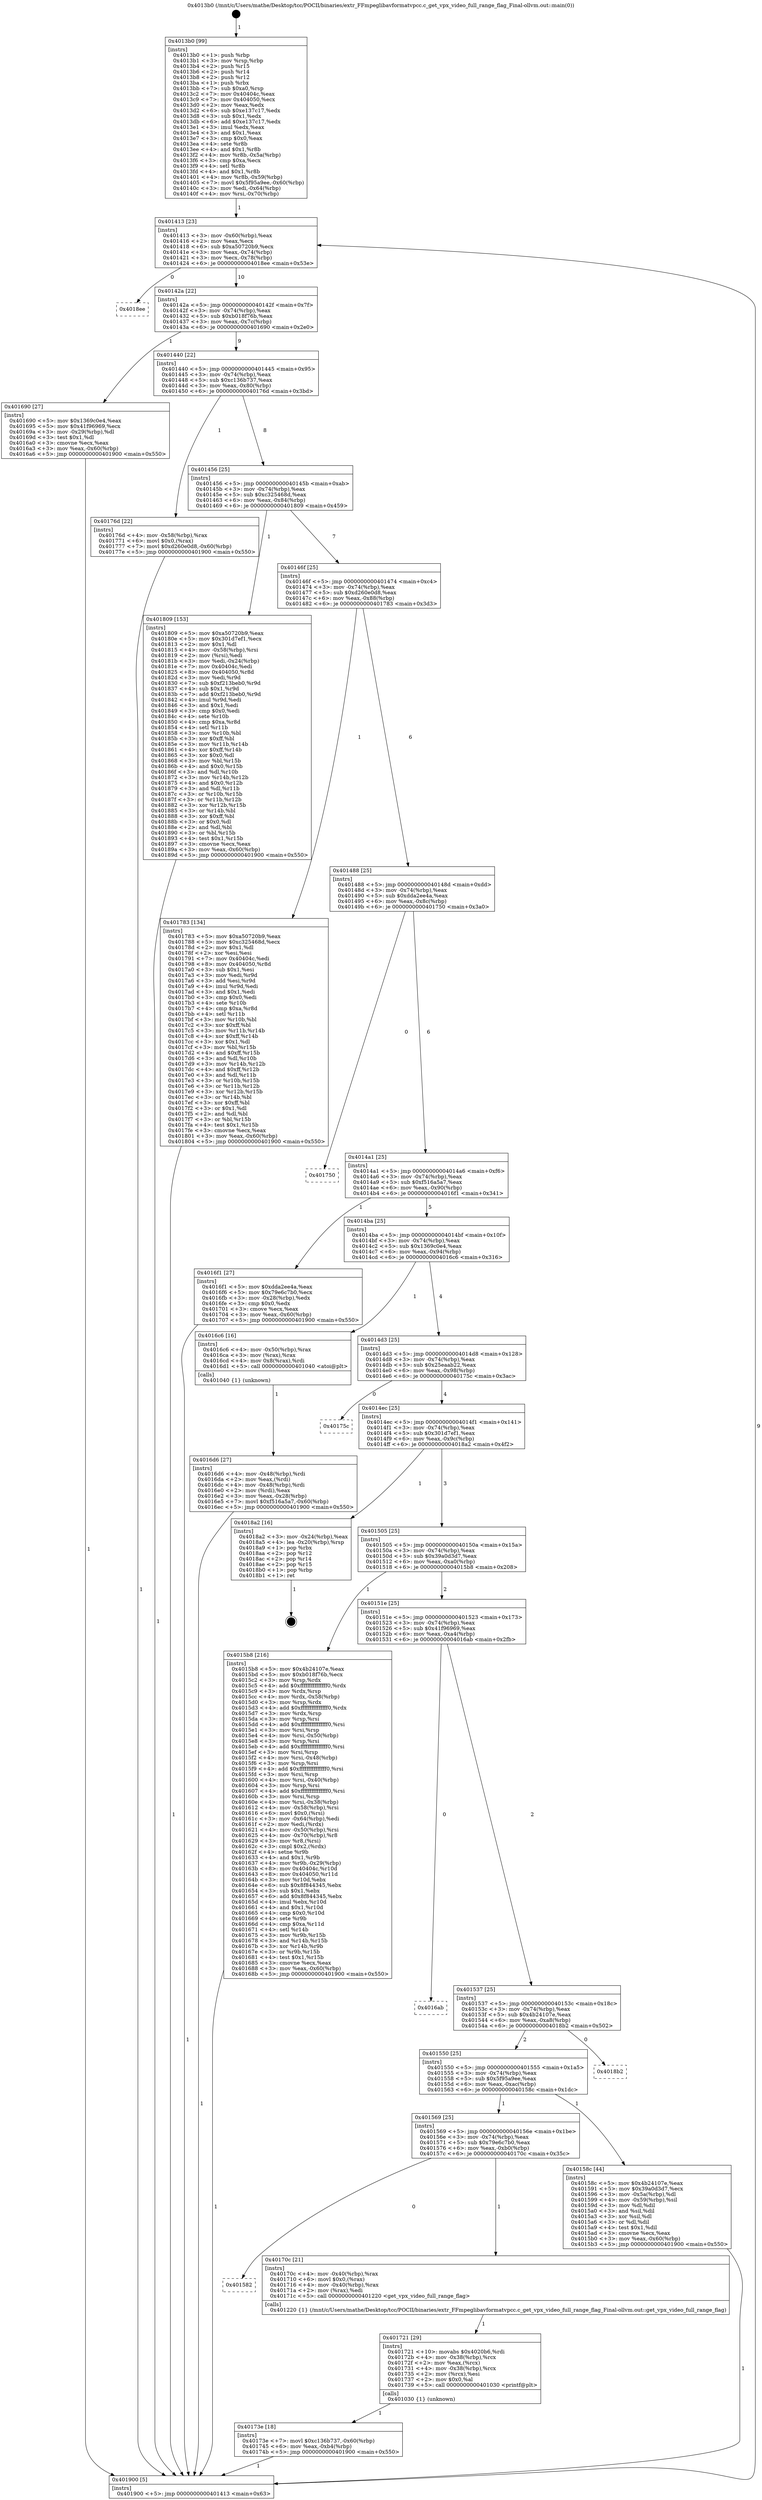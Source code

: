 digraph "0x4013b0" {
  label = "0x4013b0 (/mnt/c/Users/mathe/Desktop/tcc/POCII/binaries/extr_FFmpeglibavformatvpcc.c_get_vpx_video_full_range_flag_Final-ollvm.out::main(0))"
  labelloc = "t"
  node[shape=record]

  Entry [label="",width=0.3,height=0.3,shape=circle,fillcolor=black,style=filled]
  "0x401413" [label="{
     0x401413 [23]\l
     | [instrs]\l
     &nbsp;&nbsp;0x401413 \<+3\>: mov -0x60(%rbp),%eax\l
     &nbsp;&nbsp;0x401416 \<+2\>: mov %eax,%ecx\l
     &nbsp;&nbsp;0x401418 \<+6\>: sub $0xa50720b9,%ecx\l
     &nbsp;&nbsp;0x40141e \<+3\>: mov %eax,-0x74(%rbp)\l
     &nbsp;&nbsp;0x401421 \<+3\>: mov %ecx,-0x78(%rbp)\l
     &nbsp;&nbsp;0x401424 \<+6\>: je 00000000004018ee \<main+0x53e\>\l
  }"]
  "0x4018ee" [label="{
     0x4018ee\l
  }", style=dashed]
  "0x40142a" [label="{
     0x40142a [22]\l
     | [instrs]\l
     &nbsp;&nbsp;0x40142a \<+5\>: jmp 000000000040142f \<main+0x7f\>\l
     &nbsp;&nbsp;0x40142f \<+3\>: mov -0x74(%rbp),%eax\l
     &nbsp;&nbsp;0x401432 \<+5\>: sub $0xb018f76b,%eax\l
     &nbsp;&nbsp;0x401437 \<+3\>: mov %eax,-0x7c(%rbp)\l
     &nbsp;&nbsp;0x40143a \<+6\>: je 0000000000401690 \<main+0x2e0\>\l
  }"]
  Exit [label="",width=0.3,height=0.3,shape=circle,fillcolor=black,style=filled,peripheries=2]
  "0x401690" [label="{
     0x401690 [27]\l
     | [instrs]\l
     &nbsp;&nbsp;0x401690 \<+5\>: mov $0x1369c0e4,%eax\l
     &nbsp;&nbsp;0x401695 \<+5\>: mov $0x41f96969,%ecx\l
     &nbsp;&nbsp;0x40169a \<+3\>: mov -0x29(%rbp),%dl\l
     &nbsp;&nbsp;0x40169d \<+3\>: test $0x1,%dl\l
     &nbsp;&nbsp;0x4016a0 \<+3\>: cmovne %ecx,%eax\l
     &nbsp;&nbsp;0x4016a3 \<+3\>: mov %eax,-0x60(%rbp)\l
     &nbsp;&nbsp;0x4016a6 \<+5\>: jmp 0000000000401900 \<main+0x550\>\l
  }"]
  "0x401440" [label="{
     0x401440 [22]\l
     | [instrs]\l
     &nbsp;&nbsp;0x401440 \<+5\>: jmp 0000000000401445 \<main+0x95\>\l
     &nbsp;&nbsp;0x401445 \<+3\>: mov -0x74(%rbp),%eax\l
     &nbsp;&nbsp;0x401448 \<+5\>: sub $0xc136b737,%eax\l
     &nbsp;&nbsp;0x40144d \<+3\>: mov %eax,-0x80(%rbp)\l
     &nbsp;&nbsp;0x401450 \<+6\>: je 000000000040176d \<main+0x3bd\>\l
  }"]
  "0x40173e" [label="{
     0x40173e [18]\l
     | [instrs]\l
     &nbsp;&nbsp;0x40173e \<+7\>: movl $0xc136b737,-0x60(%rbp)\l
     &nbsp;&nbsp;0x401745 \<+6\>: mov %eax,-0xb4(%rbp)\l
     &nbsp;&nbsp;0x40174b \<+5\>: jmp 0000000000401900 \<main+0x550\>\l
  }"]
  "0x40176d" [label="{
     0x40176d [22]\l
     | [instrs]\l
     &nbsp;&nbsp;0x40176d \<+4\>: mov -0x58(%rbp),%rax\l
     &nbsp;&nbsp;0x401771 \<+6\>: movl $0x0,(%rax)\l
     &nbsp;&nbsp;0x401777 \<+7\>: movl $0xd260e0d8,-0x60(%rbp)\l
     &nbsp;&nbsp;0x40177e \<+5\>: jmp 0000000000401900 \<main+0x550\>\l
  }"]
  "0x401456" [label="{
     0x401456 [25]\l
     | [instrs]\l
     &nbsp;&nbsp;0x401456 \<+5\>: jmp 000000000040145b \<main+0xab\>\l
     &nbsp;&nbsp;0x40145b \<+3\>: mov -0x74(%rbp),%eax\l
     &nbsp;&nbsp;0x40145e \<+5\>: sub $0xc325468d,%eax\l
     &nbsp;&nbsp;0x401463 \<+6\>: mov %eax,-0x84(%rbp)\l
     &nbsp;&nbsp;0x401469 \<+6\>: je 0000000000401809 \<main+0x459\>\l
  }"]
  "0x401721" [label="{
     0x401721 [29]\l
     | [instrs]\l
     &nbsp;&nbsp;0x401721 \<+10\>: movabs $0x4020b6,%rdi\l
     &nbsp;&nbsp;0x40172b \<+4\>: mov -0x38(%rbp),%rcx\l
     &nbsp;&nbsp;0x40172f \<+2\>: mov %eax,(%rcx)\l
     &nbsp;&nbsp;0x401731 \<+4\>: mov -0x38(%rbp),%rcx\l
     &nbsp;&nbsp;0x401735 \<+2\>: mov (%rcx),%esi\l
     &nbsp;&nbsp;0x401737 \<+2\>: mov $0x0,%al\l
     &nbsp;&nbsp;0x401739 \<+5\>: call 0000000000401030 \<printf@plt\>\l
     | [calls]\l
     &nbsp;&nbsp;0x401030 \{1\} (unknown)\l
  }"]
  "0x401809" [label="{
     0x401809 [153]\l
     | [instrs]\l
     &nbsp;&nbsp;0x401809 \<+5\>: mov $0xa50720b9,%eax\l
     &nbsp;&nbsp;0x40180e \<+5\>: mov $0x301d7ef1,%ecx\l
     &nbsp;&nbsp;0x401813 \<+2\>: mov $0x1,%dl\l
     &nbsp;&nbsp;0x401815 \<+4\>: mov -0x58(%rbp),%rsi\l
     &nbsp;&nbsp;0x401819 \<+2\>: mov (%rsi),%edi\l
     &nbsp;&nbsp;0x40181b \<+3\>: mov %edi,-0x24(%rbp)\l
     &nbsp;&nbsp;0x40181e \<+7\>: mov 0x40404c,%edi\l
     &nbsp;&nbsp;0x401825 \<+8\>: mov 0x404050,%r8d\l
     &nbsp;&nbsp;0x40182d \<+3\>: mov %edi,%r9d\l
     &nbsp;&nbsp;0x401830 \<+7\>: sub $0xf213beb0,%r9d\l
     &nbsp;&nbsp;0x401837 \<+4\>: sub $0x1,%r9d\l
     &nbsp;&nbsp;0x40183b \<+7\>: add $0xf213beb0,%r9d\l
     &nbsp;&nbsp;0x401842 \<+4\>: imul %r9d,%edi\l
     &nbsp;&nbsp;0x401846 \<+3\>: and $0x1,%edi\l
     &nbsp;&nbsp;0x401849 \<+3\>: cmp $0x0,%edi\l
     &nbsp;&nbsp;0x40184c \<+4\>: sete %r10b\l
     &nbsp;&nbsp;0x401850 \<+4\>: cmp $0xa,%r8d\l
     &nbsp;&nbsp;0x401854 \<+4\>: setl %r11b\l
     &nbsp;&nbsp;0x401858 \<+3\>: mov %r10b,%bl\l
     &nbsp;&nbsp;0x40185b \<+3\>: xor $0xff,%bl\l
     &nbsp;&nbsp;0x40185e \<+3\>: mov %r11b,%r14b\l
     &nbsp;&nbsp;0x401861 \<+4\>: xor $0xff,%r14b\l
     &nbsp;&nbsp;0x401865 \<+3\>: xor $0x0,%dl\l
     &nbsp;&nbsp;0x401868 \<+3\>: mov %bl,%r15b\l
     &nbsp;&nbsp;0x40186b \<+4\>: and $0x0,%r15b\l
     &nbsp;&nbsp;0x40186f \<+3\>: and %dl,%r10b\l
     &nbsp;&nbsp;0x401872 \<+3\>: mov %r14b,%r12b\l
     &nbsp;&nbsp;0x401875 \<+4\>: and $0x0,%r12b\l
     &nbsp;&nbsp;0x401879 \<+3\>: and %dl,%r11b\l
     &nbsp;&nbsp;0x40187c \<+3\>: or %r10b,%r15b\l
     &nbsp;&nbsp;0x40187f \<+3\>: or %r11b,%r12b\l
     &nbsp;&nbsp;0x401882 \<+3\>: xor %r12b,%r15b\l
     &nbsp;&nbsp;0x401885 \<+3\>: or %r14b,%bl\l
     &nbsp;&nbsp;0x401888 \<+3\>: xor $0xff,%bl\l
     &nbsp;&nbsp;0x40188b \<+3\>: or $0x0,%dl\l
     &nbsp;&nbsp;0x40188e \<+2\>: and %dl,%bl\l
     &nbsp;&nbsp;0x401890 \<+3\>: or %bl,%r15b\l
     &nbsp;&nbsp;0x401893 \<+4\>: test $0x1,%r15b\l
     &nbsp;&nbsp;0x401897 \<+3\>: cmovne %ecx,%eax\l
     &nbsp;&nbsp;0x40189a \<+3\>: mov %eax,-0x60(%rbp)\l
     &nbsp;&nbsp;0x40189d \<+5\>: jmp 0000000000401900 \<main+0x550\>\l
  }"]
  "0x40146f" [label="{
     0x40146f [25]\l
     | [instrs]\l
     &nbsp;&nbsp;0x40146f \<+5\>: jmp 0000000000401474 \<main+0xc4\>\l
     &nbsp;&nbsp;0x401474 \<+3\>: mov -0x74(%rbp),%eax\l
     &nbsp;&nbsp;0x401477 \<+5\>: sub $0xd260e0d8,%eax\l
     &nbsp;&nbsp;0x40147c \<+6\>: mov %eax,-0x88(%rbp)\l
     &nbsp;&nbsp;0x401482 \<+6\>: je 0000000000401783 \<main+0x3d3\>\l
  }"]
  "0x401582" [label="{
     0x401582\l
  }", style=dashed]
  "0x401783" [label="{
     0x401783 [134]\l
     | [instrs]\l
     &nbsp;&nbsp;0x401783 \<+5\>: mov $0xa50720b9,%eax\l
     &nbsp;&nbsp;0x401788 \<+5\>: mov $0xc325468d,%ecx\l
     &nbsp;&nbsp;0x40178d \<+2\>: mov $0x1,%dl\l
     &nbsp;&nbsp;0x40178f \<+2\>: xor %esi,%esi\l
     &nbsp;&nbsp;0x401791 \<+7\>: mov 0x40404c,%edi\l
     &nbsp;&nbsp;0x401798 \<+8\>: mov 0x404050,%r8d\l
     &nbsp;&nbsp;0x4017a0 \<+3\>: sub $0x1,%esi\l
     &nbsp;&nbsp;0x4017a3 \<+3\>: mov %edi,%r9d\l
     &nbsp;&nbsp;0x4017a6 \<+3\>: add %esi,%r9d\l
     &nbsp;&nbsp;0x4017a9 \<+4\>: imul %r9d,%edi\l
     &nbsp;&nbsp;0x4017ad \<+3\>: and $0x1,%edi\l
     &nbsp;&nbsp;0x4017b0 \<+3\>: cmp $0x0,%edi\l
     &nbsp;&nbsp;0x4017b3 \<+4\>: sete %r10b\l
     &nbsp;&nbsp;0x4017b7 \<+4\>: cmp $0xa,%r8d\l
     &nbsp;&nbsp;0x4017bb \<+4\>: setl %r11b\l
     &nbsp;&nbsp;0x4017bf \<+3\>: mov %r10b,%bl\l
     &nbsp;&nbsp;0x4017c2 \<+3\>: xor $0xff,%bl\l
     &nbsp;&nbsp;0x4017c5 \<+3\>: mov %r11b,%r14b\l
     &nbsp;&nbsp;0x4017c8 \<+4\>: xor $0xff,%r14b\l
     &nbsp;&nbsp;0x4017cc \<+3\>: xor $0x1,%dl\l
     &nbsp;&nbsp;0x4017cf \<+3\>: mov %bl,%r15b\l
     &nbsp;&nbsp;0x4017d2 \<+4\>: and $0xff,%r15b\l
     &nbsp;&nbsp;0x4017d6 \<+3\>: and %dl,%r10b\l
     &nbsp;&nbsp;0x4017d9 \<+3\>: mov %r14b,%r12b\l
     &nbsp;&nbsp;0x4017dc \<+4\>: and $0xff,%r12b\l
     &nbsp;&nbsp;0x4017e0 \<+3\>: and %dl,%r11b\l
     &nbsp;&nbsp;0x4017e3 \<+3\>: or %r10b,%r15b\l
     &nbsp;&nbsp;0x4017e6 \<+3\>: or %r11b,%r12b\l
     &nbsp;&nbsp;0x4017e9 \<+3\>: xor %r12b,%r15b\l
     &nbsp;&nbsp;0x4017ec \<+3\>: or %r14b,%bl\l
     &nbsp;&nbsp;0x4017ef \<+3\>: xor $0xff,%bl\l
     &nbsp;&nbsp;0x4017f2 \<+3\>: or $0x1,%dl\l
     &nbsp;&nbsp;0x4017f5 \<+2\>: and %dl,%bl\l
     &nbsp;&nbsp;0x4017f7 \<+3\>: or %bl,%r15b\l
     &nbsp;&nbsp;0x4017fa \<+4\>: test $0x1,%r15b\l
     &nbsp;&nbsp;0x4017fe \<+3\>: cmovne %ecx,%eax\l
     &nbsp;&nbsp;0x401801 \<+3\>: mov %eax,-0x60(%rbp)\l
     &nbsp;&nbsp;0x401804 \<+5\>: jmp 0000000000401900 \<main+0x550\>\l
  }"]
  "0x401488" [label="{
     0x401488 [25]\l
     | [instrs]\l
     &nbsp;&nbsp;0x401488 \<+5\>: jmp 000000000040148d \<main+0xdd\>\l
     &nbsp;&nbsp;0x40148d \<+3\>: mov -0x74(%rbp),%eax\l
     &nbsp;&nbsp;0x401490 \<+5\>: sub $0xdda2ee4a,%eax\l
     &nbsp;&nbsp;0x401495 \<+6\>: mov %eax,-0x8c(%rbp)\l
     &nbsp;&nbsp;0x40149b \<+6\>: je 0000000000401750 \<main+0x3a0\>\l
  }"]
  "0x40170c" [label="{
     0x40170c [21]\l
     | [instrs]\l
     &nbsp;&nbsp;0x40170c \<+4\>: mov -0x40(%rbp),%rax\l
     &nbsp;&nbsp;0x401710 \<+6\>: movl $0x0,(%rax)\l
     &nbsp;&nbsp;0x401716 \<+4\>: mov -0x40(%rbp),%rax\l
     &nbsp;&nbsp;0x40171a \<+2\>: mov (%rax),%edi\l
     &nbsp;&nbsp;0x40171c \<+5\>: call 0000000000401220 \<get_vpx_video_full_range_flag\>\l
     | [calls]\l
     &nbsp;&nbsp;0x401220 \{1\} (/mnt/c/Users/mathe/Desktop/tcc/POCII/binaries/extr_FFmpeglibavformatvpcc.c_get_vpx_video_full_range_flag_Final-ollvm.out::get_vpx_video_full_range_flag)\l
  }"]
  "0x401750" [label="{
     0x401750\l
  }", style=dashed]
  "0x4014a1" [label="{
     0x4014a1 [25]\l
     | [instrs]\l
     &nbsp;&nbsp;0x4014a1 \<+5\>: jmp 00000000004014a6 \<main+0xf6\>\l
     &nbsp;&nbsp;0x4014a6 \<+3\>: mov -0x74(%rbp),%eax\l
     &nbsp;&nbsp;0x4014a9 \<+5\>: sub $0xf516a5a7,%eax\l
     &nbsp;&nbsp;0x4014ae \<+6\>: mov %eax,-0x90(%rbp)\l
     &nbsp;&nbsp;0x4014b4 \<+6\>: je 00000000004016f1 \<main+0x341\>\l
  }"]
  "0x4016d6" [label="{
     0x4016d6 [27]\l
     | [instrs]\l
     &nbsp;&nbsp;0x4016d6 \<+4\>: mov -0x48(%rbp),%rdi\l
     &nbsp;&nbsp;0x4016da \<+2\>: mov %eax,(%rdi)\l
     &nbsp;&nbsp;0x4016dc \<+4\>: mov -0x48(%rbp),%rdi\l
     &nbsp;&nbsp;0x4016e0 \<+2\>: mov (%rdi),%eax\l
     &nbsp;&nbsp;0x4016e2 \<+3\>: mov %eax,-0x28(%rbp)\l
     &nbsp;&nbsp;0x4016e5 \<+7\>: movl $0xf516a5a7,-0x60(%rbp)\l
     &nbsp;&nbsp;0x4016ec \<+5\>: jmp 0000000000401900 \<main+0x550\>\l
  }"]
  "0x4016f1" [label="{
     0x4016f1 [27]\l
     | [instrs]\l
     &nbsp;&nbsp;0x4016f1 \<+5\>: mov $0xdda2ee4a,%eax\l
     &nbsp;&nbsp;0x4016f6 \<+5\>: mov $0x79e6c7b0,%ecx\l
     &nbsp;&nbsp;0x4016fb \<+3\>: mov -0x28(%rbp),%edx\l
     &nbsp;&nbsp;0x4016fe \<+3\>: cmp $0x0,%edx\l
     &nbsp;&nbsp;0x401701 \<+3\>: cmove %ecx,%eax\l
     &nbsp;&nbsp;0x401704 \<+3\>: mov %eax,-0x60(%rbp)\l
     &nbsp;&nbsp;0x401707 \<+5\>: jmp 0000000000401900 \<main+0x550\>\l
  }"]
  "0x4014ba" [label="{
     0x4014ba [25]\l
     | [instrs]\l
     &nbsp;&nbsp;0x4014ba \<+5\>: jmp 00000000004014bf \<main+0x10f\>\l
     &nbsp;&nbsp;0x4014bf \<+3\>: mov -0x74(%rbp),%eax\l
     &nbsp;&nbsp;0x4014c2 \<+5\>: sub $0x1369c0e4,%eax\l
     &nbsp;&nbsp;0x4014c7 \<+6\>: mov %eax,-0x94(%rbp)\l
     &nbsp;&nbsp;0x4014cd \<+6\>: je 00000000004016c6 \<main+0x316\>\l
  }"]
  "0x4013b0" [label="{
     0x4013b0 [99]\l
     | [instrs]\l
     &nbsp;&nbsp;0x4013b0 \<+1\>: push %rbp\l
     &nbsp;&nbsp;0x4013b1 \<+3\>: mov %rsp,%rbp\l
     &nbsp;&nbsp;0x4013b4 \<+2\>: push %r15\l
     &nbsp;&nbsp;0x4013b6 \<+2\>: push %r14\l
     &nbsp;&nbsp;0x4013b8 \<+2\>: push %r12\l
     &nbsp;&nbsp;0x4013ba \<+1\>: push %rbx\l
     &nbsp;&nbsp;0x4013bb \<+7\>: sub $0xa0,%rsp\l
     &nbsp;&nbsp;0x4013c2 \<+7\>: mov 0x40404c,%eax\l
     &nbsp;&nbsp;0x4013c9 \<+7\>: mov 0x404050,%ecx\l
     &nbsp;&nbsp;0x4013d0 \<+2\>: mov %eax,%edx\l
     &nbsp;&nbsp;0x4013d2 \<+6\>: sub $0xe137c17,%edx\l
     &nbsp;&nbsp;0x4013d8 \<+3\>: sub $0x1,%edx\l
     &nbsp;&nbsp;0x4013db \<+6\>: add $0xe137c17,%edx\l
     &nbsp;&nbsp;0x4013e1 \<+3\>: imul %edx,%eax\l
     &nbsp;&nbsp;0x4013e4 \<+3\>: and $0x1,%eax\l
     &nbsp;&nbsp;0x4013e7 \<+3\>: cmp $0x0,%eax\l
     &nbsp;&nbsp;0x4013ea \<+4\>: sete %r8b\l
     &nbsp;&nbsp;0x4013ee \<+4\>: and $0x1,%r8b\l
     &nbsp;&nbsp;0x4013f2 \<+4\>: mov %r8b,-0x5a(%rbp)\l
     &nbsp;&nbsp;0x4013f6 \<+3\>: cmp $0xa,%ecx\l
     &nbsp;&nbsp;0x4013f9 \<+4\>: setl %r8b\l
     &nbsp;&nbsp;0x4013fd \<+4\>: and $0x1,%r8b\l
     &nbsp;&nbsp;0x401401 \<+4\>: mov %r8b,-0x59(%rbp)\l
     &nbsp;&nbsp;0x401405 \<+7\>: movl $0x5f95a9ee,-0x60(%rbp)\l
     &nbsp;&nbsp;0x40140c \<+3\>: mov %edi,-0x64(%rbp)\l
     &nbsp;&nbsp;0x40140f \<+4\>: mov %rsi,-0x70(%rbp)\l
  }"]
  "0x4016c6" [label="{
     0x4016c6 [16]\l
     | [instrs]\l
     &nbsp;&nbsp;0x4016c6 \<+4\>: mov -0x50(%rbp),%rax\l
     &nbsp;&nbsp;0x4016ca \<+3\>: mov (%rax),%rax\l
     &nbsp;&nbsp;0x4016cd \<+4\>: mov 0x8(%rax),%rdi\l
     &nbsp;&nbsp;0x4016d1 \<+5\>: call 0000000000401040 \<atoi@plt\>\l
     | [calls]\l
     &nbsp;&nbsp;0x401040 \{1\} (unknown)\l
  }"]
  "0x4014d3" [label="{
     0x4014d3 [25]\l
     | [instrs]\l
     &nbsp;&nbsp;0x4014d3 \<+5\>: jmp 00000000004014d8 \<main+0x128\>\l
     &nbsp;&nbsp;0x4014d8 \<+3\>: mov -0x74(%rbp),%eax\l
     &nbsp;&nbsp;0x4014db \<+5\>: sub $0x25eaab22,%eax\l
     &nbsp;&nbsp;0x4014e0 \<+6\>: mov %eax,-0x98(%rbp)\l
     &nbsp;&nbsp;0x4014e6 \<+6\>: je 000000000040175c \<main+0x3ac\>\l
  }"]
  "0x401900" [label="{
     0x401900 [5]\l
     | [instrs]\l
     &nbsp;&nbsp;0x401900 \<+5\>: jmp 0000000000401413 \<main+0x63\>\l
  }"]
  "0x40175c" [label="{
     0x40175c\l
  }", style=dashed]
  "0x4014ec" [label="{
     0x4014ec [25]\l
     | [instrs]\l
     &nbsp;&nbsp;0x4014ec \<+5\>: jmp 00000000004014f1 \<main+0x141\>\l
     &nbsp;&nbsp;0x4014f1 \<+3\>: mov -0x74(%rbp),%eax\l
     &nbsp;&nbsp;0x4014f4 \<+5\>: sub $0x301d7ef1,%eax\l
     &nbsp;&nbsp;0x4014f9 \<+6\>: mov %eax,-0x9c(%rbp)\l
     &nbsp;&nbsp;0x4014ff \<+6\>: je 00000000004018a2 \<main+0x4f2\>\l
  }"]
  "0x401569" [label="{
     0x401569 [25]\l
     | [instrs]\l
     &nbsp;&nbsp;0x401569 \<+5\>: jmp 000000000040156e \<main+0x1be\>\l
     &nbsp;&nbsp;0x40156e \<+3\>: mov -0x74(%rbp),%eax\l
     &nbsp;&nbsp;0x401571 \<+5\>: sub $0x79e6c7b0,%eax\l
     &nbsp;&nbsp;0x401576 \<+6\>: mov %eax,-0xb0(%rbp)\l
     &nbsp;&nbsp;0x40157c \<+6\>: je 000000000040170c \<main+0x35c\>\l
  }"]
  "0x4018a2" [label="{
     0x4018a2 [16]\l
     | [instrs]\l
     &nbsp;&nbsp;0x4018a2 \<+3\>: mov -0x24(%rbp),%eax\l
     &nbsp;&nbsp;0x4018a5 \<+4\>: lea -0x20(%rbp),%rsp\l
     &nbsp;&nbsp;0x4018a9 \<+1\>: pop %rbx\l
     &nbsp;&nbsp;0x4018aa \<+2\>: pop %r12\l
     &nbsp;&nbsp;0x4018ac \<+2\>: pop %r14\l
     &nbsp;&nbsp;0x4018ae \<+2\>: pop %r15\l
     &nbsp;&nbsp;0x4018b0 \<+1\>: pop %rbp\l
     &nbsp;&nbsp;0x4018b1 \<+1\>: ret\l
  }"]
  "0x401505" [label="{
     0x401505 [25]\l
     | [instrs]\l
     &nbsp;&nbsp;0x401505 \<+5\>: jmp 000000000040150a \<main+0x15a\>\l
     &nbsp;&nbsp;0x40150a \<+3\>: mov -0x74(%rbp),%eax\l
     &nbsp;&nbsp;0x40150d \<+5\>: sub $0x39a0d3d7,%eax\l
     &nbsp;&nbsp;0x401512 \<+6\>: mov %eax,-0xa0(%rbp)\l
     &nbsp;&nbsp;0x401518 \<+6\>: je 00000000004015b8 \<main+0x208\>\l
  }"]
  "0x40158c" [label="{
     0x40158c [44]\l
     | [instrs]\l
     &nbsp;&nbsp;0x40158c \<+5\>: mov $0x4b24107e,%eax\l
     &nbsp;&nbsp;0x401591 \<+5\>: mov $0x39a0d3d7,%ecx\l
     &nbsp;&nbsp;0x401596 \<+3\>: mov -0x5a(%rbp),%dl\l
     &nbsp;&nbsp;0x401599 \<+4\>: mov -0x59(%rbp),%sil\l
     &nbsp;&nbsp;0x40159d \<+3\>: mov %dl,%dil\l
     &nbsp;&nbsp;0x4015a0 \<+3\>: and %sil,%dil\l
     &nbsp;&nbsp;0x4015a3 \<+3\>: xor %sil,%dl\l
     &nbsp;&nbsp;0x4015a6 \<+3\>: or %dl,%dil\l
     &nbsp;&nbsp;0x4015a9 \<+4\>: test $0x1,%dil\l
     &nbsp;&nbsp;0x4015ad \<+3\>: cmovne %ecx,%eax\l
     &nbsp;&nbsp;0x4015b0 \<+3\>: mov %eax,-0x60(%rbp)\l
     &nbsp;&nbsp;0x4015b3 \<+5\>: jmp 0000000000401900 \<main+0x550\>\l
  }"]
  "0x4015b8" [label="{
     0x4015b8 [216]\l
     | [instrs]\l
     &nbsp;&nbsp;0x4015b8 \<+5\>: mov $0x4b24107e,%eax\l
     &nbsp;&nbsp;0x4015bd \<+5\>: mov $0xb018f76b,%ecx\l
     &nbsp;&nbsp;0x4015c2 \<+3\>: mov %rsp,%rdx\l
     &nbsp;&nbsp;0x4015c5 \<+4\>: add $0xfffffffffffffff0,%rdx\l
     &nbsp;&nbsp;0x4015c9 \<+3\>: mov %rdx,%rsp\l
     &nbsp;&nbsp;0x4015cc \<+4\>: mov %rdx,-0x58(%rbp)\l
     &nbsp;&nbsp;0x4015d0 \<+3\>: mov %rsp,%rdx\l
     &nbsp;&nbsp;0x4015d3 \<+4\>: add $0xfffffffffffffff0,%rdx\l
     &nbsp;&nbsp;0x4015d7 \<+3\>: mov %rdx,%rsp\l
     &nbsp;&nbsp;0x4015da \<+3\>: mov %rsp,%rsi\l
     &nbsp;&nbsp;0x4015dd \<+4\>: add $0xfffffffffffffff0,%rsi\l
     &nbsp;&nbsp;0x4015e1 \<+3\>: mov %rsi,%rsp\l
     &nbsp;&nbsp;0x4015e4 \<+4\>: mov %rsi,-0x50(%rbp)\l
     &nbsp;&nbsp;0x4015e8 \<+3\>: mov %rsp,%rsi\l
     &nbsp;&nbsp;0x4015eb \<+4\>: add $0xfffffffffffffff0,%rsi\l
     &nbsp;&nbsp;0x4015ef \<+3\>: mov %rsi,%rsp\l
     &nbsp;&nbsp;0x4015f2 \<+4\>: mov %rsi,-0x48(%rbp)\l
     &nbsp;&nbsp;0x4015f6 \<+3\>: mov %rsp,%rsi\l
     &nbsp;&nbsp;0x4015f9 \<+4\>: add $0xfffffffffffffff0,%rsi\l
     &nbsp;&nbsp;0x4015fd \<+3\>: mov %rsi,%rsp\l
     &nbsp;&nbsp;0x401600 \<+4\>: mov %rsi,-0x40(%rbp)\l
     &nbsp;&nbsp;0x401604 \<+3\>: mov %rsp,%rsi\l
     &nbsp;&nbsp;0x401607 \<+4\>: add $0xfffffffffffffff0,%rsi\l
     &nbsp;&nbsp;0x40160b \<+3\>: mov %rsi,%rsp\l
     &nbsp;&nbsp;0x40160e \<+4\>: mov %rsi,-0x38(%rbp)\l
     &nbsp;&nbsp;0x401612 \<+4\>: mov -0x58(%rbp),%rsi\l
     &nbsp;&nbsp;0x401616 \<+6\>: movl $0x0,(%rsi)\l
     &nbsp;&nbsp;0x40161c \<+3\>: mov -0x64(%rbp),%edi\l
     &nbsp;&nbsp;0x40161f \<+2\>: mov %edi,(%rdx)\l
     &nbsp;&nbsp;0x401621 \<+4\>: mov -0x50(%rbp),%rsi\l
     &nbsp;&nbsp;0x401625 \<+4\>: mov -0x70(%rbp),%r8\l
     &nbsp;&nbsp;0x401629 \<+3\>: mov %r8,(%rsi)\l
     &nbsp;&nbsp;0x40162c \<+3\>: cmpl $0x2,(%rdx)\l
     &nbsp;&nbsp;0x40162f \<+4\>: setne %r9b\l
     &nbsp;&nbsp;0x401633 \<+4\>: and $0x1,%r9b\l
     &nbsp;&nbsp;0x401637 \<+4\>: mov %r9b,-0x29(%rbp)\l
     &nbsp;&nbsp;0x40163b \<+8\>: mov 0x40404c,%r10d\l
     &nbsp;&nbsp;0x401643 \<+8\>: mov 0x404050,%r11d\l
     &nbsp;&nbsp;0x40164b \<+3\>: mov %r10d,%ebx\l
     &nbsp;&nbsp;0x40164e \<+6\>: sub $0x8f844345,%ebx\l
     &nbsp;&nbsp;0x401654 \<+3\>: sub $0x1,%ebx\l
     &nbsp;&nbsp;0x401657 \<+6\>: add $0x8f844345,%ebx\l
     &nbsp;&nbsp;0x40165d \<+4\>: imul %ebx,%r10d\l
     &nbsp;&nbsp;0x401661 \<+4\>: and $0x1,%r10d\l
     &nbsp;&nbsp;0x401665 \<+4\>: cmp $0x0,%r10d\l
     &nbsp;&nbsp;0x401669 \<+4\>: sete %r9b\l
     &nbsp;&nbsp;0x40166d \<+4\>: cmp $0xa,%r11d\l
     &nbsp;&nbsp;0x401671 \<+4\>: setl %r14b\l
     &nbsp;&nbsp;0x401675 \<+3\>: mov %r9b,%r15b\l
     &nbsp;&nbsp;0x401678 \<+3\>: and %r14b,%r15b\l
     &nbsp;&nbsp;0x40167b \<+3\>: xor %r14b,%r9b\l
     &nbsp;&nbsp;0x40167e \<+3\>: or %r9b,%r15b\l
     &nbsp;&nbsp;0x401681 \<+4\>: test $0x1,%r15b\l
     &nbsp;&nbsp;0x401685 \<+3\>: cmovne %ecx,%eax\l
     &nbsp;&nbsp;0x401688 \<+3\>: mov %eax,-0x60(%rbp)\l
     &nbsp;&nbsp;0x40168b \<+5\>: jmp 0000000000401900 \<main+0x550\>\l
  }"]
  "0x40151e" [label="{
     0x40151e [25]\l
     | [instrs]\l
     &nbsp;&nbsp;0x40151e \<+5\>: jmp 0000000000401523 \<main+0x173\>\l
     &nbsp;&nbsp;0x401523 \<+3\>: mov -0x74(%rbp),%eax\l
     &nbsp;&nbsp;0x401526 \<+5\>: sub $0x41f96969,%eax\l
     &nbsp;&nbsp;0x40152b \<+6\>: mov %eax,-0xa4(%rbp)\l
     &nbsp;&nbsp;0x401531 \<+6\>: je 00000000004016ab \<main+0x2fb\>\l
  }"]
  "0x401550" [label="{
     0x401550 [25]\l
     | [instrs]\l
     &nbsp;&nbsp;0x401550 \<+5\>: jmp 0000000000401555 \<main+0x1a5\>\l
     &nbsp;&nbsp;0x401555 \<+3\>: mov -0x74(%rbp),%eax\l
     &nbsp;&nbsp;0x401558 \<+5\>: sub $0x5f95a9ee,%eax\l
     &nbsp;&nbsp;0x40155d \<+6\>: mov %eax,-0xac(%rbp)\l
     &nbsp;&nbsp;0x401563 \<+6\>: je 000000000040158c \<main+0x1dc\>\l
  }"]
  "0x4016ab" [label="{
     0x4016ab\l
  }", style=dashed]
  "0x401537" [label="{
     0x401537 [25]\l
     | [instrs]\l
     &nbsp;&nbsp;0x401537 \<+5\>: jmp 000000000040153c \<main+0x18c\>\l
     &nbsp;&nbsp;0x40153c \<+3\>: mov -0x74(%rbp),%eax\l
     &nbsp;&nbsp;0x40153f \<+5\>: sub $0x4b24107e,%eax\l
     &nbsp;&nbsp;0x401544 \<+6\>: mov %eax,-0xa8(%rbp)\l
     &nbsp;&nbsp;0x40154a \<+6\>: je 00000000004018b2 \<main+0x502\>\l
  }"]
  "0x4018b2" [label="{
     0x4018b2\l
  }", style=dashed]
  Entry -> "0x4013b0" [label=" 1"]
  "0x401413" -> "0x4018ee" [label=" 0"]
  "0x401413" -> "0x40142a" [label=" 10"]
  "0x4018a2" -> Exit [label=" 1"]
  "0x40142a" -> "0x401690" [label=" 1"]
  "0x40142a" -> "0x401440" [label=" 9"]
  "0x401809" -> "0x401900" [label=" 1"]
  "0x401440" -> "0x40176d" [label=" 1"]
  "0x401440" -> "0x401456" [label=" 8"]
  "0x401783" -> "0x401900" [label=" 1"]
  "0x401456" -> "0x401809" [label=" 1"]
  "0x401456" -> "0x40146f" [label=" 7"]
  "0x40176d" -> "0x401900" [label=" 1"]
  "0x40146f" -> "0x401783" [label=" 1"]
  "0x40146f" -> "0x401488" [label=" 6"]
  "0x40173e" -> "0x401900" [label=" 1"]
  "0x401488" -> "0x401750" [label=" 0"]
  "0x401488" -> "0x4014a1" [label=" 6"]
  "0x401721" -> "0x40173e" [label=" 1"]
  "0x4014a1" -> "0x4016f1" [label=" 1"]
  "0x4014a1" -> "0x4014ba" [label=" 5"]
  "0x401569" -> "0x401582" [label=" 0"]
  "0x4014ba" -> "0x4016c6" [label=" 1"]
  "0x4014ba" -> "0x4014d3" [label=" 4"]
  "0x401569" -> "0x40170c" [label=" 1"]
  "0x4014d3" -> "0x40175c" [label=" 0"]
  "0x4014d3" -> "0x4014ec" [label=" 4"]
  "0x40170c" -> "0x401721" [label=" 1"]
  "0x4014ec" -> "0x4018a2" [label=" 1"]
  "0x4014ec" -> "0x401505" [label=" 3"]
  "0x4016f1" -> "0x401900" [label=" 1"]
  "0x401505" -> "0x4015b8" [label=" 1"]
  "0x401505" -> "0x40151e" [label=" 2"]
  "0x4016d6" -> "0x401900" [label=" 1"]
  "0x40151e" -> "0x4016ab" [label=" 0"]
  "0x40151e" -> "0x401537" [label=" 2"]
  "0x401690" -> "0x401900" [label=" 1"]
  "0x401537" -> "0x4018b2" [label=" 0"]
  "0x401537" -> "0x401550" [label=" 2"]
  "0x4016c6" -> "0x4016d6" [label=" 1"]
  "0x401550" -> "0x40158c" [label=" 1"]
  "0x401550" -> "0x401569" [label=" 1"]
  "0x40158c" -> "0x401900" [label=" 1"]
  "0x4013b0" -> "0x401413" [label=" 1"]
  "0x401900" -> "0x401413" [label=" 9"]
  "0x4015b8" -> "0x401900" [label=" 1"]
}
